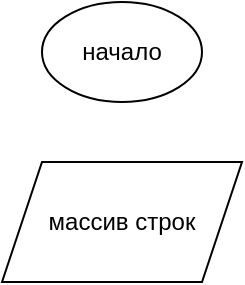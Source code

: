 <mxfile>
    <diagram id="HPRYceo3HXFu7s4ea3bV" name="Page-1">
        <mxGraphModel dx="1417" dy="438" grid="1" gridSize="10" guides="1" tooltips="1" connect="1" arrows="1" fold="1" page="1" pageScale="1" pageWidth="827" pageHeight="1169" math="0" shadow="0">
            <root>
                <mxCell id="0"/>
                <mxCell id="1" parent="0"/>
                <mxCell id="2" value="начало" style="ellipse;whiteSpace=wrap;html=1;" vertex="1" parent="1">
                    <mxGeometry x="170" y="10" width="80" height="50" as="geometry"/>
                </mxCell>
                <mxCell id="3" value="массив строк" style="shape=parallelogram;perimeter=parallelogramPerimeter;whiteSpace=wrap;html=1;fixedSize=1;" vertex="1" parent="1">
                    <mxGeometry x="150" y="90" width="120" height="60" as="geometry"/>
                </mxCell>
            </root>
        </mxGraphModel>
    </diagram>
</mxfile>